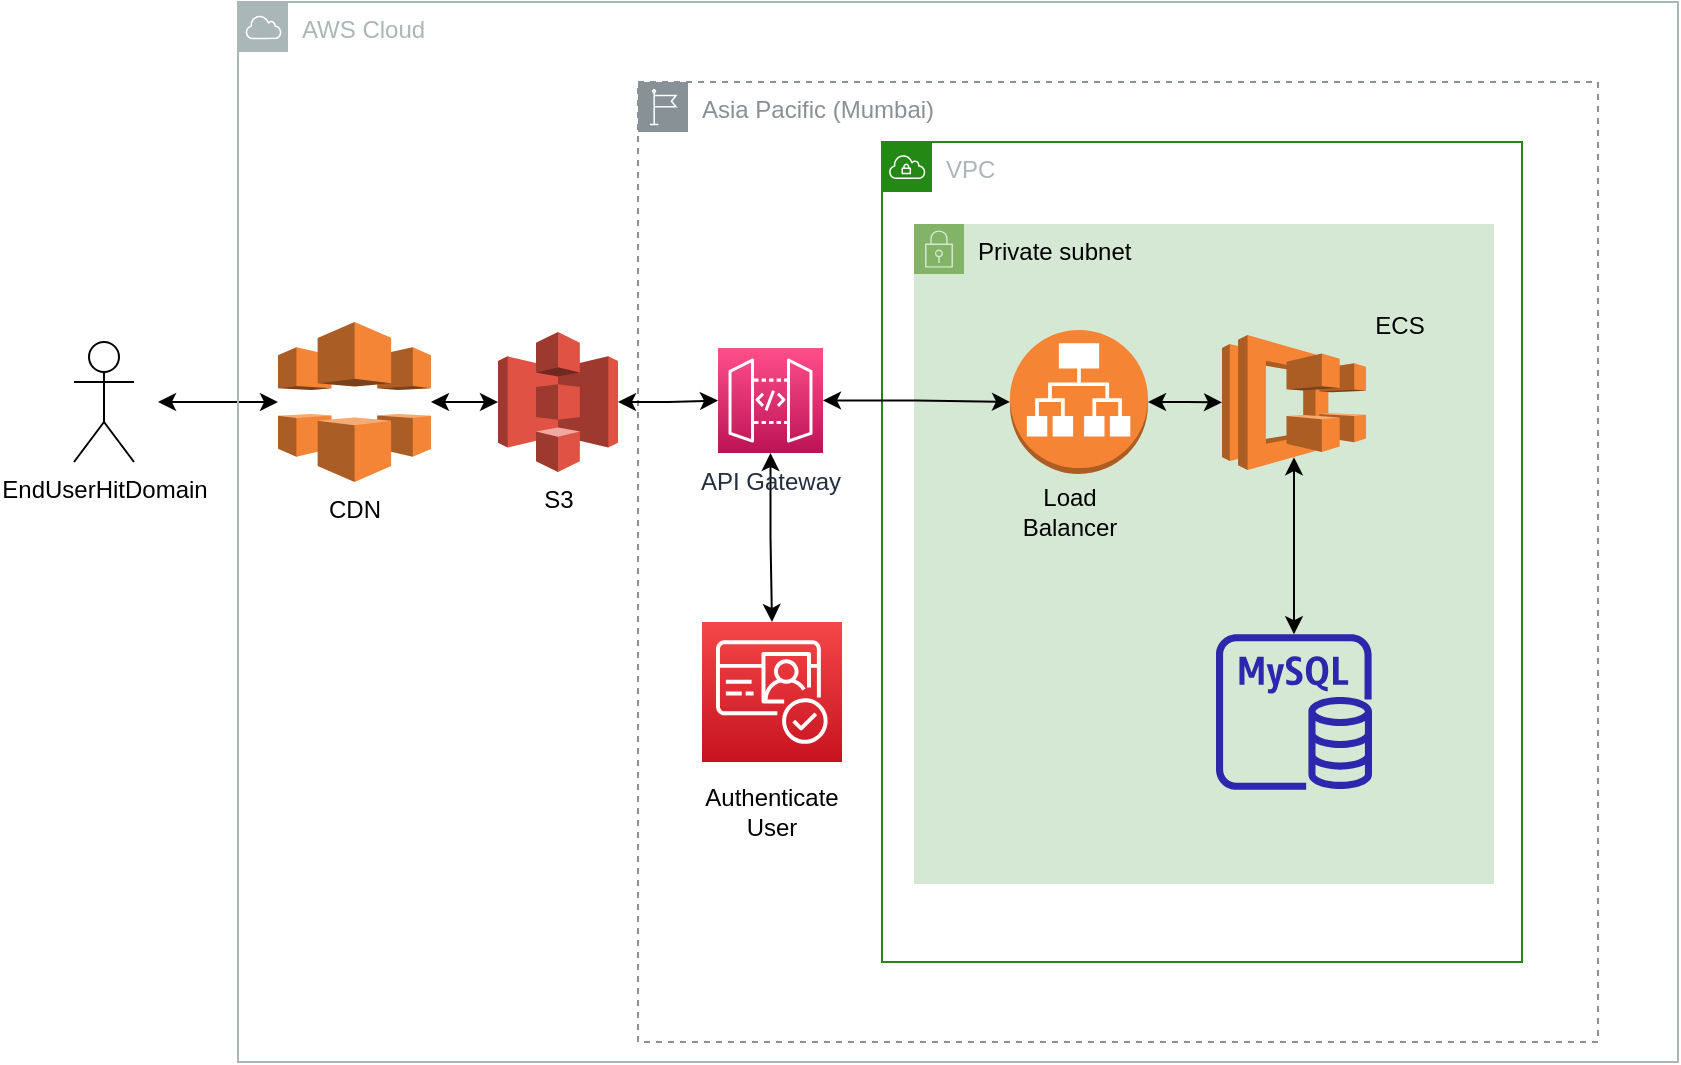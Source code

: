<mxfile version="21.3.4" type="github">
  <diagram name="Page-1" id="BDh6Ir0X3vtL8eMNXYFj">
    <mxGraphModel dx="1050" dy="573" grid="0" gridSize="10" guides="1" tooltips="1" connect="1" arrows="1" fold="1" page="1" pageScale="1" pageWidth="850" pageHeight="1100" math="0" shadow="0">
      <root>
        <mxCell id="0" />
        <mxCell id="1" parent="0" />
        <mxCell id="uU71JB0ug40mzp3kO_QJ-2" value="EndUserHitDomain" style="shape=umlActor;verticalLabelPosition=bottom;verticalAlign=top;html=1;outlineConnect=0;" vertex="1" parent="1">
          <mxGeometry x="38" y="210" width="30" height="60" as="geometry" />
        </mxCell>
        <mxCell id="uU71JB0ug40mzp3kO_QJ-3" value="" style="endArrow=classic;html=1;rounded=0;startArrow=classic;startFill=1;" edge="1" parent="1" target="uU71JB0ug40mzp3kO_QJ-7">
          <mxGeometry width="50" height="50" relative="1" as="geometry">
            <mxPoint x="80" y="240" as="sourcePoint" />
            <mxPoint x="120" y="240" as="targetPoint" />
          </mxGeometry>
        </mxCell>
        <mxCell id="uU71JB0ug40mzp3kO_QJ-4" value="Asia Pacific (Mumbai)" style="sketch=0;outlineConnect=0;gradientColor=none;html=1;whiteSpace=wrap;fontSize=12;fontStyle=0;shape=mxgraph.aws4.group;grIcon=mxgraph.aws4.group_region;strokeColor=#879196;fillColor=none;verticalAlign=top;align=left;spacingLeft=30;fontColor=#879196;dashed=1;" vertex="1" parent="1">
          <mxGeometry x="320" y="80" width="480" height="480" as="geometry" />
        </mxCell>
        <mxCell id="uU71JB0ug40mzp3kO_QJ-5" value="AWS Cloud" style="sketch=0;outlineConnect=0;gradientColor=none;html=1;whiteSpace=wrap;fontSize=12;fontStyle=0;shape=mxgraph.aws4.group;grIcon=mxgraph.aws4.group_aws_cloud;strokeColor=#AAB7B8;fillColor=none;verticalAlign=top;align=left;spacingLeft=30;fontColor=#AAB7B8;dashed=0;shadow=0;" vertex="1" parent="1">
          <mxGeometry x="120" y="40" width="720" height="530" as="geometry" />
        </mxCell>
        <mxCell id="uU71JB0ug40mzp3kO_QJ-6" value="" style="edgeStyle=orthogonalEdgeStyle;rounded=0;orthogonalLoop=1;jettySize=auto;html=1;startArrow=classic;startFill=1;" edge="1" parent="1" source="uU71JB0ug40mzp3kO_QJ-7" target="uU71JB0ug40mzp3kO_QJ-9">
          <mxGeometry relative="1" as="geometry" />
        </mxCell>
        <mxCell id="uU71JB0ug40mzp3kO_QJ-7" value="CDN" style="outlineConnect=0;dashed=0;verticalLabelPosition=bottom;verticalAlign=top;align=center;html=1;shape=mxgraph.aws3.cloudfront;fillColor=#F58536;gradientColor=none;" vertex="1" parent="1">
          <mxGeometry x="140" y="200" width="76.5" height="80" as="geometry" />
        </mxCell>
        <mxCell id="uU71JB0ug40mzp3kO_QJ-8" value="" style="edgeStyle=orthogonalEdgeStyle;rounded=0;orthogonalLoop=1;jettySize=auto;html=1;startArrow=classic;startFill=1;" edge="1" parent="1" source="uU71JB0ug40mzp3kO_QJ-9" target="uU71JB0ug40mzp3kO_QJ-11">
          <mxGeometry relative="1" as="geometry" />
        </mxCell>
        <mxCell id="uU71JB0ug40mzp3kO_QJ-9" value="S3" style="outlineConnect=0;dashed=0;verticalLabelPosition=bottom;verticalAlign=top;align=center;html=1;shape=mxgraph.aws3.s3;fillColor=#E05243;gradientColor=none;" vertex="1" parent="1">
          <mxGeometry x="250" y="205" width="60" height="70" as="geometry" />
        </mxCell>
        <mxCell id="uU71JB0ug40mzp3kO_QJ-10" value="" style="edgeStyle=orthogonalEdgeStyle;rounded=0;orthogonalLoop=1;jettySize=auto;html=1;startArrow=classic;startFill=1;" edge="1" parent="1" source="uU71JB0ug40mzp3kO_QJ-11" target="uU71JB0ug40mzp3kO_QJ-12">
          <mxGeometry relative="1" as="geometry" />
        </mxCell>
        <mxCell id="uU71JB0ug40mzp3kO_QJ-11" value="API Gateway" style="sketch=0;points=[[0,0,0],[0.25,0,0],[0.5,0,0],[0.75,0,0],[1,0,0],[0,1,0],[0.25,1,0],[0.5,1,0],[0.75,1,0],[1,1,0],[0,0.25,0],[0,0.5,0],[0,0.75,0],[1,0.25,0],[1,0.5,0],[1,0.75,0]];outlineConnect=0;fontColor=#232F3E;gradientColor=#FF4F8B;gradientDirection=north;fillColor=#BC1356;strokeColor=#ffffff;dashed=0;verticalLabelPosition=bottom;verticalAlign=top;align=center;html=1;fontSize=12;fontStyle=0;aspect=fixed;shape=mxgraph.aws4.resourceIcon;resIcon=mxgraph.aws4.api_gateway;" vertex="1" parent="1">
          <mxGeometry x="360" y="213" width="52.5" height="52.5" as="geometry" />
        </mxCell>
        <mxCell id="uU71JB0ug40mzp3kO_QJ-12" value="" style="sketch=0;points=[[0,0,0],[0.25,0,0],[0.5,0,0],[0.75,0,0],[1,0,0],[0,1,0],[0.25,1,0],[0.5,1,0],[0.75,1,0],[1,1,0],[0,0.25,0],[0,0.5,0],[0,0.75,0],[1,0.25,0],[1,0.5,0],[1,0.75,0]];outlineConnect=0;fontColor=#232F3E;gradientColor=#F54749;gradientDirection=north;fillColor=#C7131F;strokeColor=#ffffff;dashed=0;verticalLabelPosition=bottom;verticalAlign=top;align=center;html=1;fontSize=12;fontStyle=0;aspect=fixed;shape=mxgraph.aws4.resourceIcon;resIcon=mxgraph.aws4.cognito;" vertex="1" parent="1">
          <mxGeometry x="352" y="350" width="70" height="70" as="geometry" />
        </mxCell>
        <mxCell id="uU71JB0ug40mzp3kO_QJ-13" value="Authenticate&lt;br&gt;User" style="text;html=1;strokeColor=none;fillColor=none;align=center;verticalAlign=middle;whiteSpace=wrap;rounded=0;" vertex="1" parent="1">
          <mxGeometry x="337" y="420" width="100" height="50" as="geometry" />
        </mxCell>
        <mxCell id="uU71JB0ug40mzp3kO_QJ-14" value="VPC" style="points=[[0,0],[0.25,0],[0.5,0],[0.75,0],[1,0],[1,0.25],[1,0.5],[1,0.75],[1,1],[0.75,1],[0.5,1],[0.25,1],[0,1],[0,0.75],[0,0.5],[0,0.25]];outlineConnect=0;gradientColor=none;html=1;whiteSpace=wrap;fontSize=12;fontStyle=0;container=1;pointerEvents=0;collapsible=0;recursiveResize=0;shape=mxgraph.aws4.group;grIcon=mxgraph.aws4.group_vpc;strokeColor=#248814;fillColor=none;verticalAlign=top;align=left;spacingLeft=30;fontColor=#AAB7B8;dashed=0;" vertex="1" parent="1">
          <mxGeometry x="442" y="110" width="320" height="410" as="geometry" />
        </mxCell>
        <mxCell id="uU71JB0ug40mzp3kO_QJ-15" value="Private subnet" style="points=[[0,0],[0.25,0],[0.5,0],[0.75,0],[1,0],[1,0.25],[1,0.5],[1,0.75],[1,1],[0.75,1],[0.5,1],[0.25,1],[0,1],[0,0.75],[0,0.5],[0,0.25]];outlineConnect=0;html=1;whiteSpace=wrap;fontSize=12;fontStyle=0;container=1;pointerEvents=0;collapsible=0;recursiveResize=0;shape=mxgraph.aws4.group;grIcon=mxgraph.aws4.group_security_group;grStroke=0;verticalAlign=top;align=left;spacingLeft=30;dashed=0;fillColor=#d5e8d4;strokeColor=#82b366;" vertex="1" parent="1">
          <mxGeometry x="458" y="151" width="290" height="330" as="geometry" />
        </mxCell>
        <mxCell id="uU71JB0ug40mzp3kO_QJ-27" value="ECS" style="text;html=1;strokeColor=none;fillColor=none;align=center;verticalAlign=middle;whiteSpace=wrap;rounded=0;" vertex="1" parent="uU71JB0ug40mzp3kO_QJ-15">
          <mxGeometry x="213" y="36" width="60" height="30" as="geometry" />
        </mxCell>
        <mxCell id="uU71JB0ug40mzp3kO_QJ-19" value="" style="edgeStyle=orthogonalEdgeStyle;rounded=0;orthogonalLoop=1;jettySize=auto;html=1;entryX=0.5;entryY=0.905;entryDx=0;entryDy=0;entryPerimeter=0;startArrow=classic;startFill=1;" edge="1" parent="1" source="uU71JB0ug40mzp3kO_QJ-20" target="uU71JB0ug40mzp3kO_QJ-22">
          <mxGeometry relative="1" as="geometry">
            <mxPoint x="541" y="279" as="targetPoint" />
          </mxGeometry>
        </mxCell>
        <mxCell id="uU71JB0ug40mzp3kO_QJ-20" value="" style="sketch=0;outlineConnect=0;fontColor=#232F3E;gradientColor=none;fillColor=#2E27AD;strokeColor=none;dashed=0;verticalLabelPosition=bottom;verticalAlign=top;align=center;html=1;fontSize=12;fontStyle=0;aspect=fixed;pointerEvents=1;shape=mxgraph.aws4.rds_mysql_instance;" vertex="1" parent="1">
          <mxGeometry x="609" y="356" width="78" height="78" as="geometry" />
        </mxCell>
        <mxCell id="uU71JB0ug40mzp3kO_QJ-22" value="" style="outlineConnect=0;dashed=0;verticalLabelPosition=bottom;verticalAlign=top;align=center;html=1;shape=mxgraph.aws3.ecs;fillColor=#F58534;gradientColor=none;" vertex="1" parent="1">
          <mxGeometry x="612" y="206.5" width="72" height="67.5" as="geometry" />
        </mxCell>
        <mxCell id="uU71JB0ug40mzp3kO_QJ-24" value="" style="edgeStyle=orthogonalEdgeStyle;rounded=0;orthogonalLoop=1;jettySize=auto;html=1;startArrow=classic;startFill=1;" edge="1" parent="1" source="uU71JB0ug40mzp3kO_QJ-23" target="uU71JB0ug40mzp3kO_QJ-22">
          <mxGeometry relative="1" as="geometry" />
        </mxCell>
        <mxCell id="uU71JB0ug40mzp3kO_QJ-23" value="" style="outlineConnect=0;dashed=0;verticalLabelPosition=bottom;verticalAlign=top;align=center;html=1;shape=mxgraph.aws3.application_load_balancer;fillColor=#F58534;gradientColor=none;" vertex="1" parent="1">
          <mxGeometry x="506" y="204" width="69" height="72" as="geometry" />
        </mxCell>
        <mxCell id="uU71JB0ug40mzp3kO_QJ-25" value="" style="edgeStyle=orthogonalEdgeStyle;rounded=0;orthogonalLoop=1;jettySize=auto;html=1;startArrow=classic;startFill=1;" edge="1" parent="1" source="uU71JB0ug40mzp3kO_QJ-11" target="uU71JB0ug40mzp3kO_QJ-23">
          <mxGeometry relative="1" as="geometry" />
        </mxCell>
        <mxCell id="uU71JB0ug40mzp3kO_QJ-26" value="Load Balancer" style="text;html=1;strokeColor=none;fillColor=none;align=center;verticalAlign=middle;whiteSpace=wrap;rounded=0;" vertex="1" parent="1">
          <mxGeometry x="506" y="280" width="60" height="30" as="geometry" />
        </mxCell>
      </root>
    </mxGraphModel>
  </diagram>
</mxfile>
